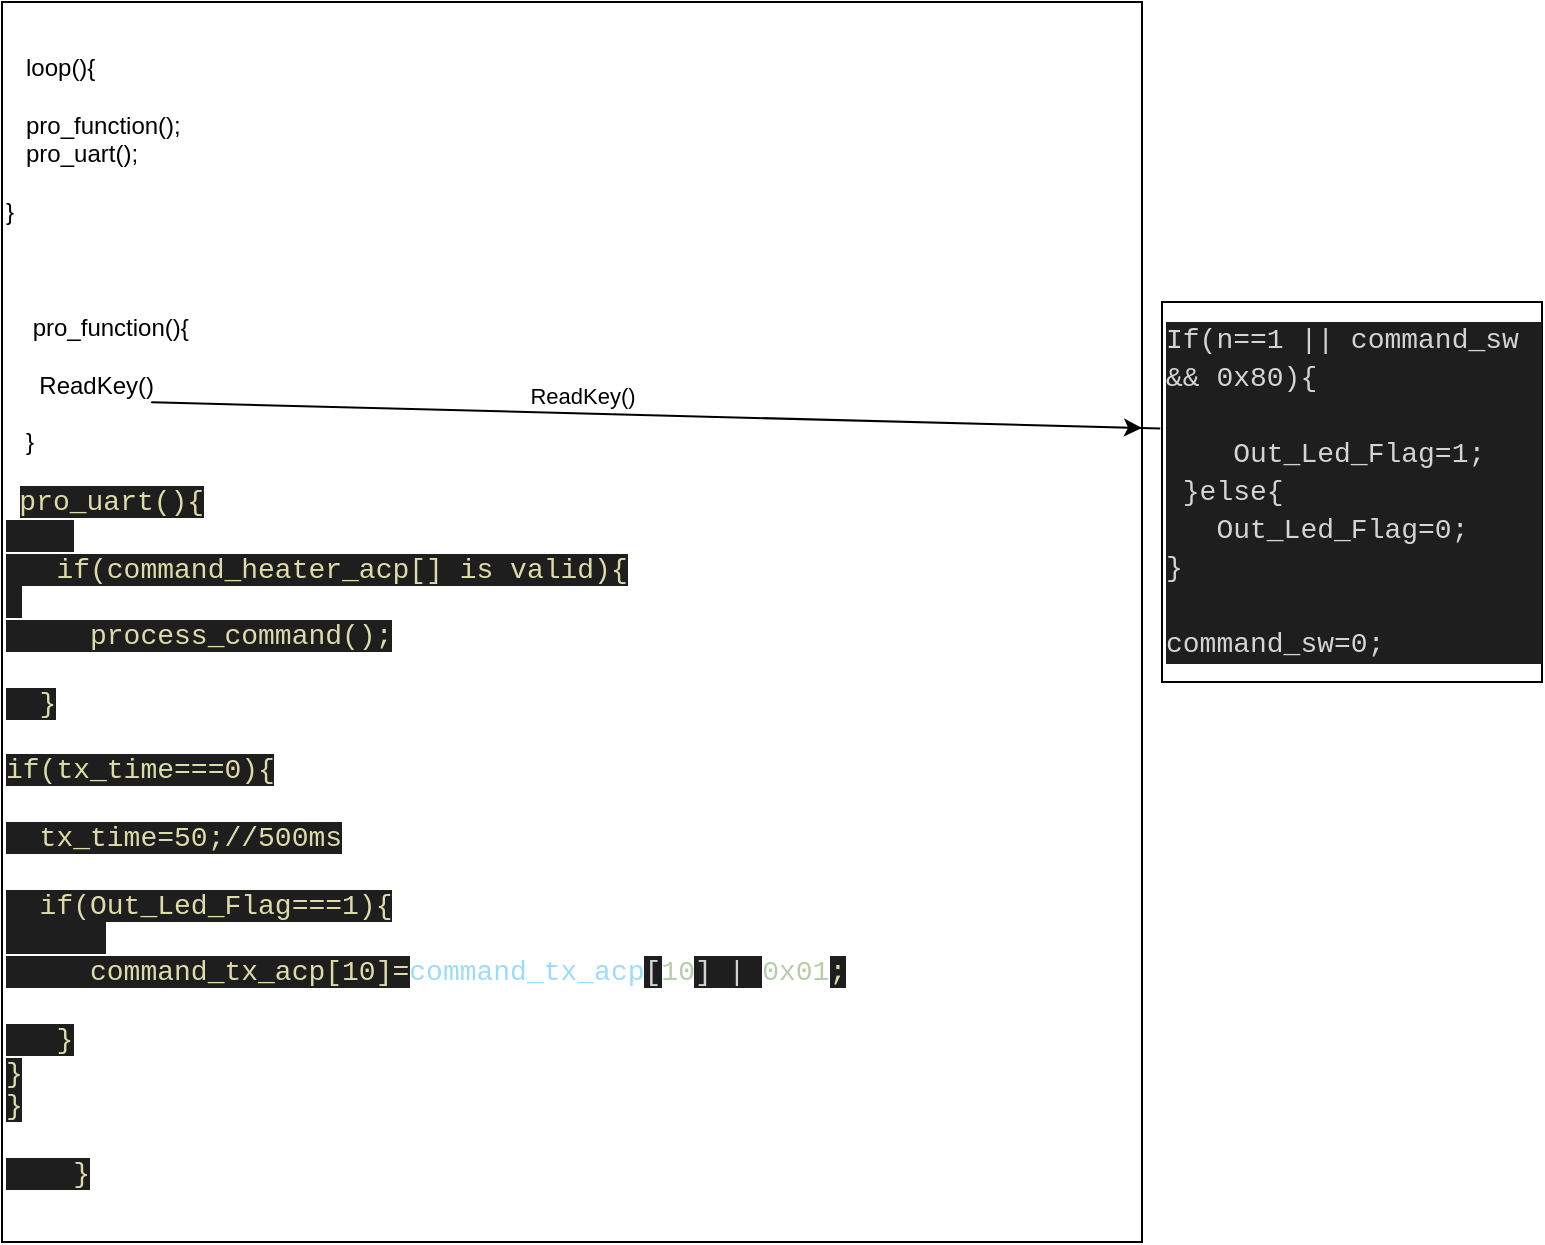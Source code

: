 <mxfile>
    <diagram id="sogFBAgwD38nzf2OKn-C" name="Page-1">
        <mxGraphModel dx="783" dy="1443" grid="1" gridSize="10" guides="1" tooltips="1" connect="1" arrows="1" fold="1" page="1" pageScale="1" pageWidth="850" pageHeight="1100" math="0" shadow="0">
            <root>
                <mxCell id="0"/>
                <mxCell id="1" parent="0"/>
                <mxCell id="3" value="&amp;nbsp; &amp;nbsp;loop(){&lt;br&gt;&lt;br&gt;&amp;nbsp; &amp;nbsp;pro_function();&lt;br&gt;&amp;nbsp; &amp;nbsp;pro_uart();&lt;br&gt;&lt;br&gt;}&lt;br&gt;&lt;br&gt;&lt;br&gt;&lt;br&gt;&amp;nbsp; &amp;nbsp; pro_function(){&lt;br&gt;&amp;nbsp; &amp;nbsp;&amp;nbsp;&lt;br&gt;&amp;nbsp; &amp;nbsp;&amp;nbsp;&amp;nbsp;ReadKey()&lt;br&gt;&amp;nbsp;&amp;nbsp;&lt;br&gt;&amp;nbsp; &amp;nbsp;}&lt;br&gt;&lt;br&gt;&amp;nbsp;&amp;nbsp;&lt;span style=&quot;color: rgb(220 , 220 , 170) ; background-color: rgb(30 , 30 , 30) ; font-family: &amp;#34;consolas&amp;#34; , &amp;#34;courier new&amp;#34; , monospace ; font-size: 14px&quot;&gt;pro_uart(){&lt;br&gt;&amp;nbsp; &amp;nbsp;&amp;nbsp;&lt;br&gt;&amp;nbsp; &amp;nbsp;if(command_heater_acp[] is valid){&lt;/span&gt;&lt;br style=&quot;color: rgb(220 , 220 , 170) ; font-family: &amp;#34;consolas&amp;#34; , &amp;#34;courier new&amp;#34; , monospace ; font-size: 14px&quot;&gt;&lt;span style=&quot;color: rgb(220 , 220 , 170) ; font-family: &amp;#34;consolas&amp;#34; , &amp;#34;courier new&amp;#34; , monospace ; font-size: 14px ; background-color: rgb(30 , 30 , 30)&quot;&gt;&amp;nbsp; &lt;br&gt;&amp;nbsp; &amp;nbsp; &amp;nbsp;process_command();&lt;br&gt;&lt;/span&gt;&lt;span style=&quot;color: rgb(220 , 220 , 170) ; background-color: rgb(30 , 30 , 30) ; font-family: &amp;#34;consolas&amp;#34; , &amp;#34;courier new&amp;#34; , monospace ; font-size: 14px&quot;&gt;&lt;br&gt;&amp;nbsp; }&lt;br&gt;&lt;br&gt;if(tx_time===0){&lt;br&gt;&lt;br&gt;&amp;nbsp; tx_time=50;//500ms&lt;br&gt;&lt;br&gt;&amp;nbsp; if(Out_Led_Flag===1){&lt;br&gt;&amp;nbsp; &amp;nbsp; &amp;nbsp;&amp;nbsp;&lt;br&gt;&amp;nbsp; &amp;nbsp; &amp;nbsp;command_tx_acp[10]=&lt;/span&gt;&lt;span style=&quot;font-family: &amp;#34;consolas&amp;#34; , &amp;#34;courier new&amp;#34; , monospace ; font-size: 14px ; color: rgb(156 , 220 , 254)&quot;&gt;command_tx_acp&lt;/span&gt;&lt;span style=&quot;background-color: rgb(30 , 30 , 30) ; color: rgb(212 , 212 , 212) ; font-family: &amp;#34;consolas&amp;#34; , &amp;#34;courier new&amp;#34; , monospace ; font-size: 14px&quot;&gt;[&lt;/span&gt;&lt;span style=&quot;font-family: &amp;#34;consolas&amp;#34; , &amp;#34;courier new&amp;#34; , monospace ; font-size: 14px ; color: rgb(181 , 206 , 168)&quot;&gt;10&lt;/span&gt;&lt;span style=&quot;background-color: rgb(30 , 30 , 30) ; color: rgb(212 , 212 , 212) ; font-family: &amp;#34;consolas&amp;#34; , &amp;#34;courier new&amp;#34; , monospace ; font-size: 14px&quot;&gt;] | &lt;/span&gt;&lt;span style=&quot;font-family: &amp;#34;consolas&amp;#34; , &amp;#34;courier new&amp;#34; , monospace ; font-size: 14px ; color: rgb(181 , 206 , 168)&quot;&gt;0x01&lt;/span&gt;&lt;span style=&quot;background-color: rgb(30 , 30 , 30) ; color: rgb(220 , 220 , 170) ; font-family: &amp;#34;consolas&amp;#34; , &amp;#34;courier new&amp;#34; , monospace ; font-size: 14px&quot;&gt;;&lt;/span&gt;&lt;br&gt;&lt;span style=&quot;color: rgb(220 , 220 , 170) ; background-color: rgb(30 , 30 , 30) ; font-family: &amp;#34;consolas&amp;#34; , &amp;#34;courier new&amp;#34; , monospace ; font-size: 14px&quot;&gt;&lt;br&gt;&amp;nbsp; &amp;nbsp;}&lt;br&gt;}&lt;br&gt;}&lt;br&gt;&lt;br&gt;&amp;nbsp; &amp;nbsp; }&lt;/span&gt;" style="rounded=0;whiteSpace=wrap;html=1;align=left;" parent="1" vertex="1">
                    <mxGeometry x="70" y="-150" width="570" height="620" as="geometry"/>
                </mxCell>
                <mxCell id="9" value="&lt;div style=&quot;color: rgb(212 , 212 , 212) ; background-color: rgb(30 , 30 , 30) ; font-family: &amp;#34;consolas&amp;#34; , &amp;#34;courier new&amp;#34; , monospace ; font-size: 14px ; line-height: 19px&quot;&gt;If(n==1 || command_sw &amp;amp;&amp;amp; 0x80){&lt;br&gt;&amp;nbsp; &amp;nbsp;&amp;nbsp;&lt;br&gt;&amp;nbsp; &amp;nbsp; Out_Led_Flag=1;&lt;br&gt;&amp;nbsp;}else{&lt;br&gt;&amp;nbsp; &amp;nbsp;Out_Led_Flag=0;&lt;br&gt;}&lt;br&gt;&lt;br&gt;command_sw=0;&lt;/div&gt;" style="whiteSpace=wrap;html=1;aspect=fixed;align=left;" parent="1" vertex="1">
                    <mxGeometry x="650" width="190" height="190" as="geometry"/>
                </mxCell>
                <mxCell id="14" value="" style="endArrow=classic;html=1;exitX=1.016;exitY=0.344;exitDx=0;exitDy=0;exitPerimeter=0;" edge="1" parent="1" source="3">
                    <mxGeometry relative="1" as="geometry">
                        <mxPoint x="340" y="150" as="sourcePoint"/>
                        <mxPoint x="640" y="63" as="targetPoint"/>
                        <Array as="points">
                            <mxPoint x="140" y="50"/>
                        </Array>
                    </mxGeometry>
                </mxCell>
                <mxCell id="15" value="ReadKey()" style="edgeLabel;resizable=0;html=1;align=center;verticalAlign=middle;" connectable="0" vertex="1" parent="14">
                    <mxGeometry relative="1" as="geometry">
                        <mxPoint x="215" y="-3" as="offset"/>
                    </mxGeometry>
                </mxCell>
            </root>
        </mxGraphModel>
    </diagram>
</mxfile>